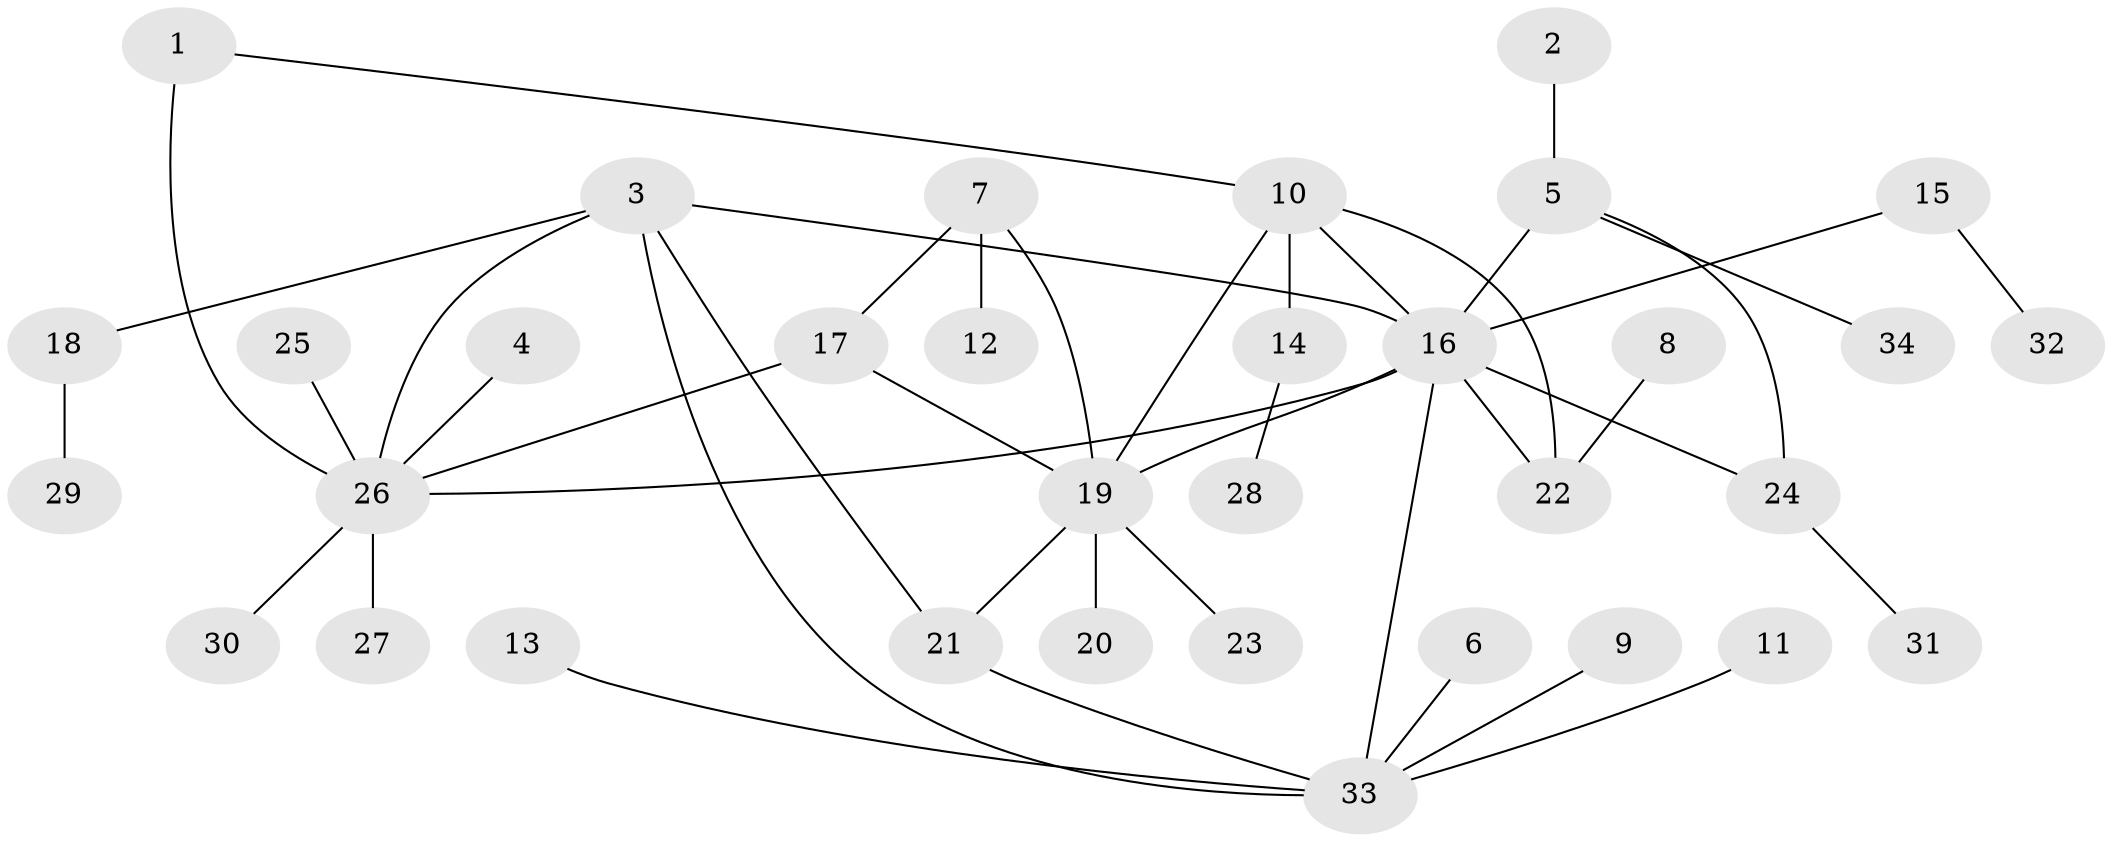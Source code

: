 // original degree distribution, {2: 0.16176470588235295, 3: 0.07352941176470588, 11: 0.014705882352941176, 5: 0.07352941176470588, 7: 0.014705882352941176, 10: 0.014705882352941176, 6: 0.014705882352941176, 4: 0.029411764705882353, 9: 0.014705882352941176, 8: 0.014705882352941176, 1: 0.5735294117647058}
// Generated by graph-tools (version 1.1) at 2025/37/03/04/25 23:37:31]
// undirected, 34 vertices, 43 edges
graph export_dot {
  node [color=gray90,style=filled];
  1;
  2;
  3;
  4;
  5;
  6;
  7;
  8;
  9;
  10;
  11;
  12;
  13;
  14;
  15;
  16;
  17;
  18;
  19;
  20;
  21;
  22;
  23;
  24;
  25;
  26;
  27;
  28;
  29;
  30;
  31;
  32;
  33;
  34;
  1 -- 10 [weight=1.0];
  1 -- 26 [weight=2.0];
  2 -- 5 [weight=1.0];
  3 -- 16 [weight=1.0];
  3 -- 18 [weight=1.0];
  3 -- 21 [weight=1.0];
  3 -- 26 [weight=1.0];
  3 -- 33 [weight=1.0];
  4 -- 26 [weight=1.0];
  5 -- 16 [weight=2.0];
  5 -- 24 [weight=1.0];
  5 -- 34 [weight=1.0];
  6 -- 33 [weight=1.0];
  7 -- 12 [weight=1.0];
  7 -- 17 [weight=1.0];
  7 -- 19 [weight=1.0];
  8 -- 22 [weight=1.0];
  9 -- 33 [weight=1.0];
  10 -- 14 [weight=1.0];
  10 -- 16 [weight=1.0];
  10 -- 19 [weight=1.0];
  10 -- 22 [weight=1.0];
  11 -- 33 [weight=1.0];
  13 -- 33 [weight=1.0];
  14 -- 28 [weight=1.0];
  15 -- 16 [weight=1.0];
  15 -- 32 [weight=1.0];
  16 -- 19 [weight=1.0];
  16 -- 22 [weight=1.0];
  16 -- 24 [weight=1.0];
  16 -- 26 [weight=1.0];
  16 -- 33 [weight=2.0];
  17 -- 19 [weight=1.0];
  17 -- 26 [weight=1.0];
  18 -- 29 [weight=1.0];
  19 -- 20 [weight=1.0];
  19 -- 21 [weight=1.0];
  19 -- 23 [weight=1.0];
  21 -- 33 [weight=1.0];
  24 -- 31 [weight=1.0];
  25 -- 26 [weight=1.0];
  26 -- 27 [weight=1.0];
  26 -- 30 [weight=1.0];
}
